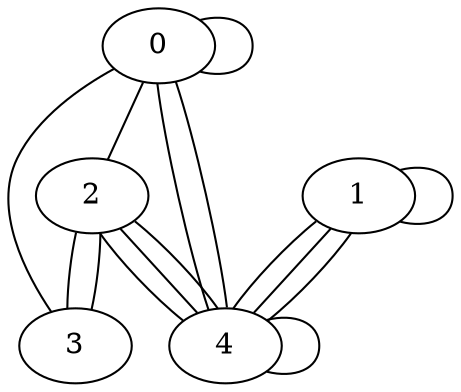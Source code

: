 graph graphname {0;2;3;4;1;0--0; 0--2; 0--3; 0--4; 0--4; 1--1; 1--4; 1--4; 1--4; 2--3; 2--3; 2--4; 2--4; 2--4; 4--4; }
